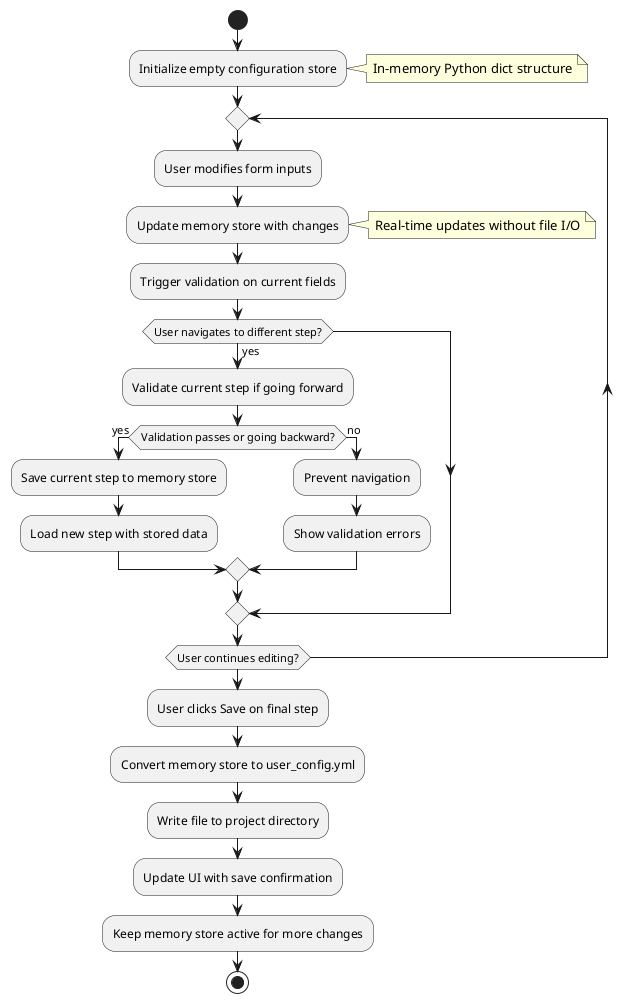 @startuml
start
:Initialize empty configuration store;
note right: In-memory Python dict structure
repeat
  :User modifies form inputs;
  :Update memory store with changes;
  note right: Real-time updates without file I/O
  :Trigger validation on current fields;
  if (User navigates to different step?) then (yes)
    :Validate current step if going forward;
    if (Validation passes or going backward?) then (yes)
      :Save current step to memory store;
      :Load new step with stored data;
    else (no)
      :Prevent navigation;
      :Show validation errors;
    endif
  endif
repeat while (User continues editing?)
:User clicks Save on final step;
:Convert memory store to user_config.yml;
:Write file to project directory;
:Update UI with save confirmation;
:Keep memory store active for more changes;
stop
@enduml